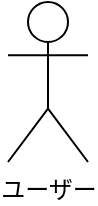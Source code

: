 <mxfile>
    <diagram id="uTmK-iBE3lU_nenHrpvM" name="ページ1">
        <mxGraphModel dx="576" dy="424" grid="1" gridSize="10" guides="1" tooltips="1" connect="1" arrows="1" fold="1" page="1" pageScale="1" pageWidth="827" pageHeight="1169" math="0" shadow="0">
            <root>
                <mxCell id="0"/>
                <mxCell id="1" parent="0"/>
                <mxCell id="3" value="ユーザー" style="shape=umlActor;verticalLabelPosition=bottom;verticalAlign=top;html=1;outlineConnect=0;" vertex="1" parent="1">
                    <mxGeometry x="80" y="160" width="40" height="80" as="geometry"/>
                </mxCell>
            </root>
        </mxGraphModel>
    </diagram>
</mxfile>